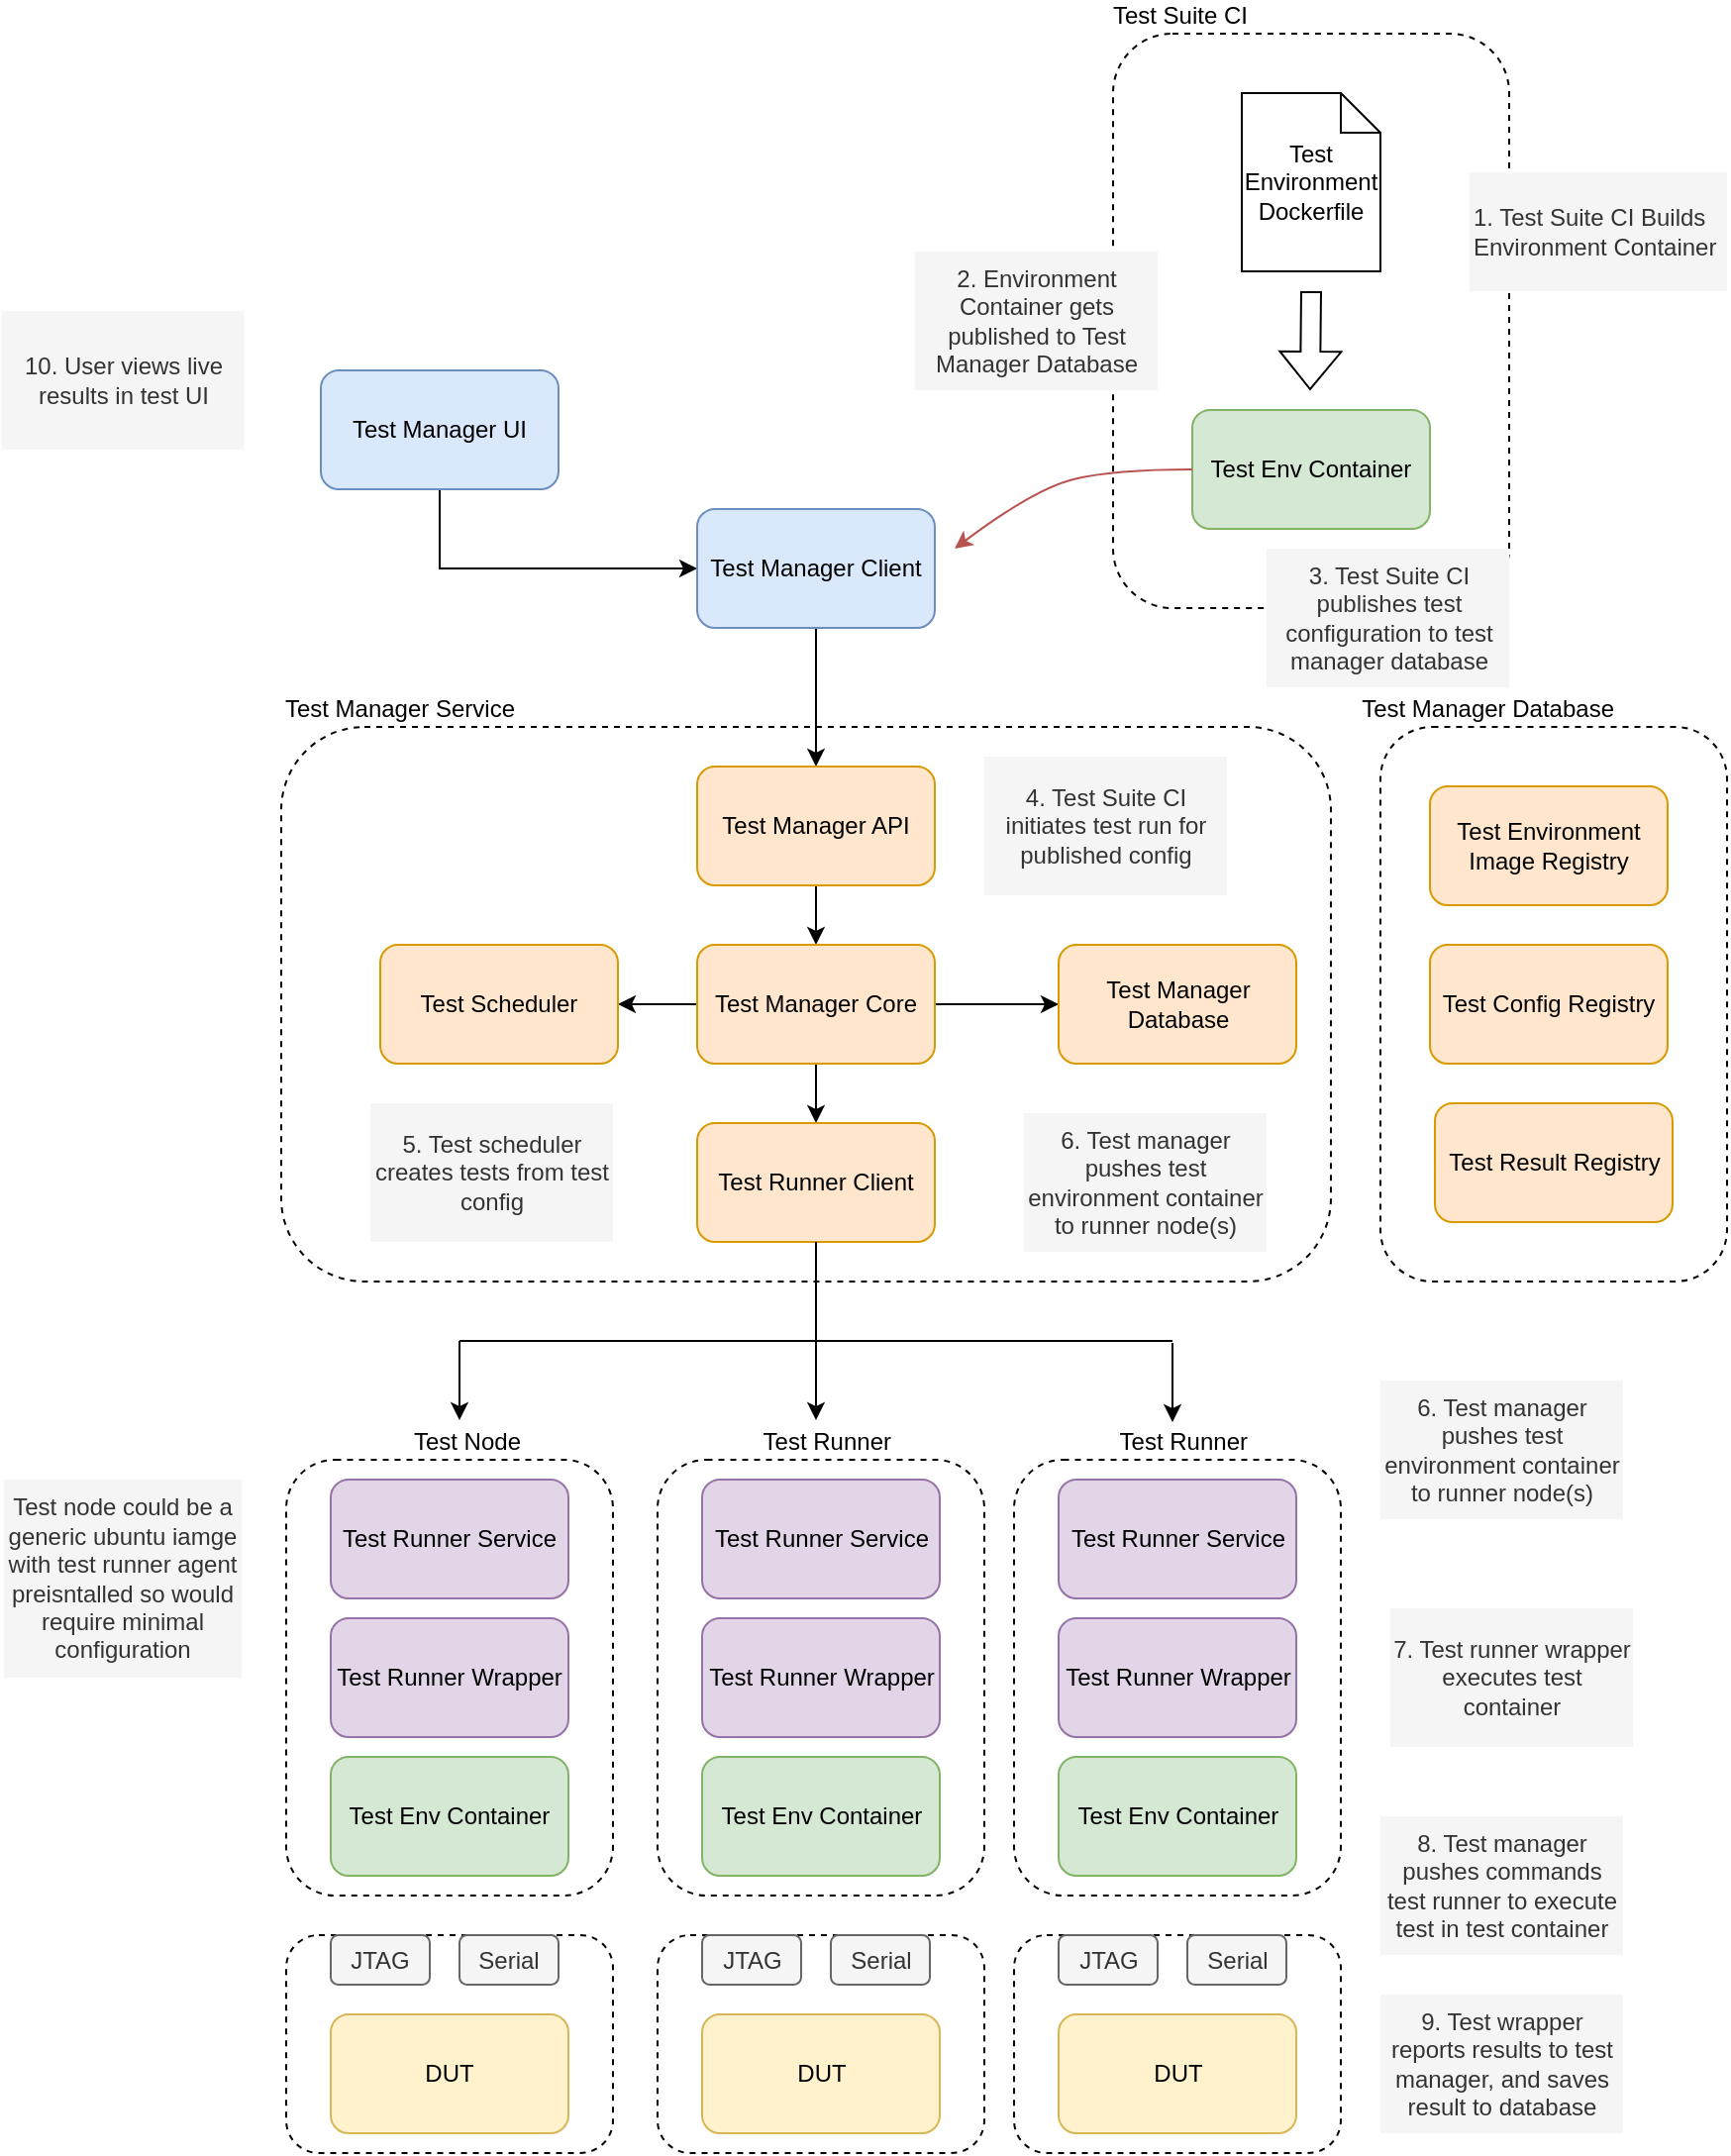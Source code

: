 <mxfile version="24.2.5" type="device">
  <diagram name="Page-1" id="O0Amy0HeCZU3TYw8ukFA">
    <mxGraphModel dx="1500" dy="887" grid="1" gridSize="10" guides="1" tooltips="1" connect="1" arrows="1" fold="1" page="1" pageScale="1" pageWidth="1100" pageHeight="850" math="0" shadow="0">
      <root>
        <mxCell id="0" />
        <mxCell id="1" parent="0" />
        <mxCell id="Oz0ZLTZB0RZmnJxeU0BO-5" value="Test Manager Service" style="rounded=1;whiteSpace=wrap;html=1;dashed=1;fillColor=none;align=right;labelPosition=left;verticalLabelPosition=top;verticalAlign=bottom;spacingRight=-120;" vertex="1" parent="1">
          <mxGeometry x="230" y="410" width="530" height="280" as="geometry" />
        </mxCell>
        <mxCell id="Oz0ZLTZB0RZmnJxeU0BO-14" style="edgeStyle=orthogonalEdgeStyle;rounded=0;orthogonalLoop=1;jettySize=auto;html=1;exitX=0.5;exitY=1;exitDx=0;exitDy=0;entryX=0;entryY=0.5;entryDx=0;entryDy=0;" edge="1" parent="1" source="Oz0ZLTZB0RZmnJxeU0BO-1" target="Oz0ZLTZB0RZmnJxeU0BO-2">
          <mxGeometry relative="1" as="geometry" />
        </mxCell>
        <mxCell id="Oz0ZLTZB0RZmnJxeU0BO-1" value="Test Manager UI" style="rounded=1;whiteSpace=wrap;html=1;fillColor=#dae8fc;strokeColor=#6c8ebf;" vertex="1" parent="1">
          <mxGeometry x="250" y="230" width="120" height="60" as="geometry" />
        </mxCell>
        <mxCell id="Oz0ZLTZB0RZmnJxeU0BO-13" style="edgeStyle=orthogonalEdgeStyle;rounded=0;orthogonalLoop=1;jettySize=auto;html=1;exitX=0.5;exitY=1;exitDx=0;exitDy=0;entryX=0.5;entryY=0;entryDx=0;entryDy=0;" edge="1" parent="1" source="Oz0ZLTZB0RZmnJxeU0BO-2" target="Oz0ZLTZB0RZmnJxeU0BO-3">
          <mxGeometry relative="1" as="geometry" />
        </mxCell>
        <mxCell id="Oz0ZLTZB0RZmnJxeU0BO-2" value="Test Manager Client" style="rounded=1;whiteSpace=wrap;html=1;fillColor=#dae8fc;strokeColor=#6c8ebf;" vertex="1" parent="1">
          <mxGeometry x="440" y="300" width="120" height="60" as="geometry" />
        </mxCell>
        <mxCell id="Oz0ZLTZB0RZmnJxeU0BO-12" style="edgeStyle=orthogonalEdgeStyle;rounded=0;orthogonalLoop=1;jettySize=auto;html=1;exitX=0.5;exitY=1;exitDx=0;exitDy=0;entryX=0.5;entryY=0;entryDx=0;entryDy=0;" edge="1" parent="1" source="Oz0ZLTZB0RZmnJxeU0BO-3" target="Oz0ZLTZB0RZmnJxeU0BO-4">
          <mxGeometry relative="1" as="geometry" />
        </mxCell>
        <mxCell id="Oz0ZLTZB0RZmnJxeU0BO-3" value="Test Manager API" style="rounded=1;whiteSpace=wrap;html=1;fillColor=#ffe6cc;strokeColor=#d79b00;" vertex="1" parent="1">
          <mxGeometry x="440" y="430" width="120" height="60" as="geometry" />
        </mxCell>
        <mxCell id="Oz0ZLTZB0RZmnJxeU0BO-9" style="edgeStyle=orthogonalEdgeStyle;rounded=0;orthogonalLoop=1;jettySize=auto;html=1;" edge="1" parent="1" source="Oz0ZLTZB0RZmnJxeU0BO-4" target="Oz0ZLTZB0RZmnJxeU0BO-8">
          <mxGeometry relative="1" as="geometry" />
        </mxCell>
        <mxCell id="Oz0ZLTZB0RZmnJxeU0BO-10" style="edgeStyle=orthogonalEdgeStyle;rounded=0;orthogonalLoop=1;jettySize=auto;html=1;entryX=0;entryY=0.5;entryDx=0;entryDy=0;" edge="1" parent="1" source="Oz0ZLTZB0RZmnJxeU0BO-4" target="Oz0ZLTZB0RZmnJxeU0BO-6">
          <mxGeometry relative="1" as="geometry" />
        </mxCell>
        <mxCell id="Oz0ZLTZB0RZmnJxeU0BO-11" style="edgeStyle=orthogonalEdgeStyle;rounded=0;orthogonalLoop=1;jettySize=auto;html=1;entryX=1;entryY=0.5;entryDx=0;entryDy=0;" edge="1" parent="1" source="Oz0ZLTZB0RZmnJxeU0BO-4" target="Oz0ZLTZB0RZmnJxeU0BO-7">
          <mxGeometry relative="1" as="geometry" />
        </mxCell>
        <mxCell id="Oz0ZLTZB0RZmnJxeU0BO-4" value="Test Manager Core" style="rounded=1;whiteSpace=wrap;html=1;fillColor=#ffe6cc;strokeColor=#d79b00;" vertex="1" parent="1">
          <mxGeometry x="440" y="520" width="120" height="60" as="geometry" />
        </mxCell>
        <mxCell id="Oz0ZLTZB0RZmnJxeU0BO-6" value="Test Manager Database" style="rounded=1;whiteSpace=wrap;html=1;fillColor=#ffe6cc;strokeColor=#d79b00;" vertex="1" parent="1">
          <mxGeometry x="622.5" y="520" width="120" height="60" as="geometry" />
        </mxCell>
        <mxCell id="Oz0ZLTZB0RZmnJxeU0BO-7" value="Test Scheduler" style="rounded=1;whiteSpace=wrap;html=1;fillColor=#ffe6cc;strokeColor=#d79b00;" vertex="1" parent="1">
          <mxGeometry x="280" y="520" width="120" height="60" as="geometry" />
        </mxCell>
        <mxCell id="Oz0ZLTZB0RZmnJxeU0BO-8" value="Test Runner Client" style="rounded=1;whiteSpace=wrap;html=1;fillColor=#ffe6cc;strokeColor=#d79b00;" vertex="1" parent="1">
          <mxGeometry x="440" y="610" width="120" height="60" as="geometry" />
        </mxCell>
        <mxCell id="Oz0ZLTZB0RZmnJxeU0BO-15" value="Test Node" style="rounded=1;whiteSpace=wrap;html=1;dashed=1;fillColor=none;align=right;labelPosition=left;verticalLabelPosition=top;verticalAlign=bottom;spacingRight=-120;" vertex="1" parent="1">
          <mxGeometry x="232.5" y="780" width="165" height="220" as="geometry" />
        </mxCell>
        <mxCell id="Oz0ZLTZB0RZmnJxeU0BO-16" value="Test Runner Service" style="rounded=1;whiteSpace=wrap;html=1;fillColor=#e1d5e7;strokeColor=#9673a6;" vertex="1" parent="1">
          <mxGeometry x="255" y="790" width="120" height="60" as="geometry" />
        </mxCell>
        <mxCell id="Oz0ZLTZB0RZmnJxeU0BO-17" value="Test Runner Wrapper" style="rounded=1;whiteSpace=wrap;html=1;fillColor=#e1d5e7;strokeColor=#9673a6;" vertex="1" parent="1">
          <mxGeometry x="255" y="860" width="120" height="60" as="geometry" />
        </mxCell>
        <mxCell id="Oz0ZLTZB0RZmnJxeU0BO-18" value="Test Env Container" style="rounded=1;whiteSpace=wrap;html=1;fillColor=#d5e8d4;strokeColor=#82b366;" vertex="1" parent="1">
          <mxGeometry x="255" y="930" width="120" height="60" as="geometry" />
        </mxCell>
        <mxCell id="Oz0ZLTZB0RZmnJxeU0BO-21" value="Test Runner" style="rounded=1;whiteSpace=wrap;html=1;dashed=1;fillColor=none;align=right;labelPosition=left;verticalLabelPosition=top;verticalAlign=bottom;spacingRight=-120;" vertex="1" parent="1">
          <mxGeometry x="420" y="780" width="165" height="220" as="geometry" />
        </mxCell>
        <mxCell id="Oz0ZLTZB0RZmnJxeU0BO-22" value="Test Runner Service" style="rounded=1;whiteSpace=wrap;html=1;fillColor=#e1d5e7;strokeColor=#9673a6;" vertex="1" parent="1">
          <mxGeometry x="442.5" y="790" width="120" height="60" as="geometry" />
        </mxCell>
        <mxCell id="Oz0ZLTZB0RZmnJxeU0BO-23" value="Test Runner Wrapper" style="rounded=1;whiteSpace=wrap;html=1;fillColor=#e1d5e7;strokeColor=#9673a6;" vertex="1" parent="1">
          <mxGeometry x="442.5" y="860" width="120" height="60" as="geometry" />
        </mxCell>
        <mxCell id="Oz0ZLTZB0RZmnJxeU0BO-24" value="Test Env Container" style="rounded=1;whiteSpace=wrap;html=1;fillColor=#d5e8d4;strokeColor=#82b366;" vertex="1" parent="1">
          <mxGeometry x="442.5" y="930" width="120" height="60" as="geometry" />
        </mxCell>
        <mxCell id="Oz0ZLTZB0RZmnJxeU0BO-26" value="Test Runner" style="rounded=1;whiteSpace=wrap;html=1;dashed=1;fillColor=none;align=right;labelPosition=left;verticalLabelPosition=top;verticalAlign=bottom;spacingRight=-120;" vertex="1" parent="1">
          <mxGeometry x="600" y="780" width="165" height="220" as="geometry" />
        </mxCell>
        <mxCell id="Oz0ZLTZB0RZmnJxeU0BO-27" value="Test Runner Service" style="rounded=1;whiteSpace=wrap;html=1;fillColor=#e1d5e7;strokeColor=#9673a6;" vertex="1" parent="1">
          <mxGeometry x="622.5" y="790" width="120" height="60" as="geometry" />
        </mxCell>
        <mxCell id="Oz0ZLTZB0RZmnJxeU0BO-28" value="Test Runner Wrapper" style="rounded=1;whiteSpace=wrap;html=1;fillColor=#e1d5e7;strokeColor=#9673a6;" vertex="1" parent="1">
          <mxGeometry x="622.5" y="860" width="120" height="60" as="geometry" />
        </mxCell>
        <mxCell id="Oz0ZLTZB0RZmnJxeU0BO-29" value="Test Env Container" style="rounded=1;whiteSpace=wrap;html=1;fillColor=#d5e8d4;strokeColor=#82b366;" vertex="1" parent="1">
          <mxGeometry x="622.5" y="930" width="120" height="60" as="geometry" />
        </mxCell>
        <mxCell id="Oz0ZLTZB0RZmnJxeU0BO-35" value="" style="endArrow=none;html=1;rounded=0;entryX=0.5;entryY=1;entryDx=0;entryDy=0;" edge="1" parent="1" target="Oz0ZLTZB0RZmnJxeU0BO-8">
          <mxGeometry width="50" height="50" relative="1" as="geometry">
            <mxPoint x="500" y="720" as="sourcePoint" />
            <mxPoint x="540" y="700" as="targetPoint" />
          </mxGeometry>
        </mxCell>
        <mxCell id="Oz0ZLTZB0RZmnJxeU0BO-36" value="" style="endArrow=none;html=1;rounded=0;" edge="1" parent="1">
          <mxGeometry width="50" height="50" relative="1" as="geometry">
            <mxPoint x="500" y="720" as="sourcePoint" />
            <mxPoint x="680" y="720" as="targetPoint" />
          </mxGeometry>
        </mxCell>
        <mxCell id="Oz0ZLTZB0RZmnJxeU0BO-37" value="" style="endArrow=none;html=1;rounded=0;" edge="1" parent="1">
          <mxGeometry width="50" height="50" relative="1" as="geometry">
            <mxPoint x="500" y="720" as="sourcePoint" />
            <mxPoint x="320" y="720" as="targetPoint" />
          </mxGeometry>
        </mxCell>
        <mxCell id="Oz0ZLTZB0RZmnJxeU0BO-38" value="" style="endArrow=classic;html=1;rounded=0;" edge="1" parent="1">
          <mxGeometry width="50" height="50" relative="1" as="geometry">
            <mxPoint x="320" y="720" as="sourcePoint" />
            <mxPoint x="320" y="760" as="targetPoint" />
          </mxGeometry>
        </mxCell>
        <mxCell id="Oz0ZLTZB0RZmnJxeU0BO-39" value="" style="endArrow=classic;html=1;rounded=0;" edge="1" parent="1">
          <mxGeometry width="50" height="50" relative="1" as="geometry">
            <mxPoint x="500" y="720" as="sourcePoint" />
            <mxPoint x="500" y="760" as="targetPoint" />
          </mxGeometry>
        </mxCell>
        <mxCell id="Oz0ZLTZB0RZmnJxeU0BO-40" value="" style="endArrow=classic;html=1;rounded=0;" edge="1" parent="1">
          <mxGeometry width="50" height="50" relative="1" as="geometry">
            <mxPoint x="680" y="721" as="sourcePoint" />
            <mxPoint x="680" y="761" as="targetPoint" />
          </mxGeometry>
        </mxCell>
        <mxCell id="Oz0ZLTZB0RZmnJxeU0BO-41" value="Test Suite CI&amp;nbsp; &amp;nbsp; &amp;nbsp; &amp;nbsp; &amp;nbsp; &amp;nbsp; &amp;nbsp; &amp;nbsp;" style="rounded=1;whiteSpace=wrap;html=1;dashed=1;fillColor=none;align=right;labelPosition=left;verticalLabelPosition=top;verticalAlign=bottom;spacingRight=-120;" vertex="1" parent="1">
          <mxGeometry x="650" y="60" width="200" height="290" as="geometry" />
        </mxCell>
        <mxCell id="Oz0ZLTZB0RZmnJxeU0BO-43" value="Test Environment Dockerfile" style="shape=note;size=20;whiteSpace=wrap;html=1;" vertex="1" parent="1">
          <mxGeometry x="715" y="90" width="70" height="90" as="geometry" />
        </mxCell>
        <mxCell id="Oz0ZLTZB0RZmnJxeU0BO-45" value="Test Env Container" style="rounded=1;whiteSpace=wrap;html=1;fillColor=#d5e8d4;strokeColor=#82b366;" vertex="1" parent="1">
          <mxGeometry x="690" y="250" width="120" height="60" as="geometry" />
        </mxCell>
        <mxCell id="Oz0ZLTZB0RZmnJxeU0BO-46" value="" style="shape=flexArrow;endArrow=classic;html=1;rounded=0;" edge="1" parent="1">
          <mxGeometry width="50" height="50" relative="1" as="geometry">
            <mxPoint x="750" y="190" as="sourcePoint" />
            <mxPoint x="749.5" y="240" as="targetPoint" />
          </mxGeometry>
        </mxCell>
        <mxCell id="Oz0ZLTZB0RZmnJxeU0BO-47" value="" style="curved=1;endArrow=classic;html=1;rounded=0;exitX=0;exitY=0.5;exitDx=0;exitDy=0;fillColor=#f8cecc;strokeColor=#b85450;" edge="1" parent="1" source="Oz0ZLTZB0RZmnJxeU0BO-45">
          <mxGeometry width="50" height="50" relative="1" as="geometry">
            <mxPoint x="1030" y="260" as="sourcePoint" />
            <mxPoint x="570" y="320" as="targetPoint" />
            <Array as="points">
              <mxPoint x="650" y="280" />
              <mxPoint x="610" y="290" />
            </Array>
          </mxGeometry>
        </mxCell>
        <mxCell id="Oz0ZLTZB0RZmnJxeU0BO-50" value="1. Test Suite CI Builds Environment Container" style="text;html=1;align=left;verticalAlign=middle;whiteSpace=wrap;rounded=0;fillColor=#f5f5f5;strokeColor=none;fontColor=#333333;fontStyle=0" vertex="1" parent="1">
          <mxGeometry x="830" y="130" width="130" height="60" as="geometry" />
        </mxCell>
        <mxCell id="Oz0ZLTZB0RZmnJxeU0BO-52" value="2. Environment Container gets published to Test Manager Database" style="text;html=1;align=center;verticalAlign=middle;whiteSpace=wrap;rounded=0;fillColor=#f5f5f5;strokeColor=none;fontColor=#333333;" vertex="1" parent="1">
          <mxGeometry x="550" y="170" width="122.5" height="70" as="geometry" />
        </mxCell>
        <mxCell id="Oz0ZLTZB0RZmnJxeU0BO-53" value="3. Test Suite CI publishes test configuration to test manager database" style="text;html=1;align=center;verticalAlign=middle;whiteSpace=wrap;rounded=0;fillColor=#f5f5f5;strokeColor=none;fontColor=#333333;" vertex="1" parent="1">
          <mxGeometry x="727.5" y="320" width="122.5" height="70" as="geometry" />
        </mxCell>
        <mxCell id="Oz0ZLTZB0RZmnJxeU0BO-55" value="4. Test Suite CI initiates test run for published config" style="text;html=1;align=center;verticalAlign=middle;whiteSpace=wrap;rounded=0;fillColor=#f5f5f5;strokeColor=none;fontColor=#333333;" vertex="1" parent="1">
          <mxGeometry x="585" y="425" width="122.5" height="70" as="geometry" />
        </mxCell>
        <mxCell id="Oz0ZLTZB0RZmnJxeU0BO-56" value="5. Test scheduler creates tests from test config" style="text;html=1;align=center;verticalAlign=middle;whiteSpace=wrap;rounded=0;fillColor=#f5f5f5;strokeColor=none;fontColor=#333333;" vertex="1" parent="1">
          <mxGeometry x="275" y="600" width="122.5" height="70" as="geometry" />
        </mxCell>
        <mxCell id="Oz0ZLTZB0RZmnJxeU0BO-57" value="6. Test manager pushes test environment container to runner node(s)" style="text;html=1;align=center;verticalAlign=middle;whiteSpace=wrap;rounded=0;fillColor=#f5f5f5;strokeColor=none;fontColor=#333333;" vertex="1" parent="1">
          <mxGeometry x="605" y="605" width="122.5" height="70" as="geometry" />
        </mxCell>
        <mxCell id="Oz0ZLTZB0RZmnJxeU0BO-59" value="Test Manager Database" style="rounded=1;whiteSpace=wrap;html=1;dashed=1;fillColor=none;align=right;labelPosition=left;verticalLabelPosition=top;verticalAlign=bottom;spacingRight=-120;" vertex="1" parent="1">
          <mxGeometry x="785" y="410" width="175" height="280" as="geometry" />
        </mxCell>
        <mxCell id="Oz0ZLTZB0RZmnJxeU0BO-60" value="Test Environment Image Registry" style="rounded=1;whiteSpace=wrap;html=1;fillColor=#ffe6cc;strokeColor=#d79b00;" vertex="1" parent="1">
          <mxGeometry x="810" y="440" width="120" height="60" as="geometry" />
        </mxCell>
        <mxCell id="Oz0ZLTZB0RZmnJxeU0BO-61" value="Test Config Registry" style="rounded=1;whiteSpace=wrap;html=1;fillColor=#ffe6cc;strokeColor=#d79b00;" vertex="1" parent="1">
          <mxGeometry x="810" y="520" width="120" height="60" as="geometry" />
        </mxCell>
        <mxCell id="Oz0ZLTZB0RZmnJxeU0BO-63" value="Test Result Registry" style="rounded=1;whiteSpace=wrap;html=1;fillColor=#ffe6cc;strokeColor=#d79b00;" vertex="1" parent="1">
          <mxGeometry x="812.5" y="600" width="120" height="60" as="geometry" />
        </mxCell>
        <mxCell id="Oz0ZLTZB0RZmnJxeU0BO-67" value="6. Test manager pushes test environment container to runner node(s)" style="text;html=1;align=center;verticalAlign=middle;whiteSpace=wrap;rounded=0;fillColor=#f5f5f5;strokeColor=none;fontColor=#333333;" vertex="1" parent="1">
          <mxGeometry x="785" y="740" width="122.5" height="70" as="geometry" />
        </mxCell>
        <mxCell id="Oz0ZLTZB0RZmnJxeU0BO-68" value="7. Test runner wrapper executes test container" style="text;html=1;align=center;verticalAlign=middle;whiteSpace=wrap;rounded=0;fillColor=#f5f5f5;strokeColor=none;fontColor=#333333;" vertex="1" parent="1">
          <mxGeometry x="790" y="855" width="122.5" height="70" as="geometry" />
        </mxCell>
        <mxCell id="Oz0ZLTZB0RZmnJxeU0BO-69" value="8. Test manager pushes commands test runner to execute test in test container" style="text;html=1;align=center;verticalAlign=middle;whiteSpace=wrap;rounded=0;fillColor=#f5f5f5;strokeColor=none;fontColor=#333333;" vertex="1" parent="1">
          <mxGeometry x="785" y="960" width="122.5" height="70" as="geometry" />
        </mxCell>
        <mxCell id="Oz0ZLTZB0RZmnJxeU0BO-71" value="9. Test wrapper reports results to test manager, and saves result to database" style="text;html=1;align=center;verticalAlign=middle;whiteSpace=wrap;rounded=0;fillColor=#f5f5f5;strokeColor=none;fontColor=#333333;" vertex="1" parent="1">
          <mxGeometry x="785" y="1050" width="122.5" height="70" as="geometry" />
        </mxCell>
        <mxCell id="Oz0ZLTZB0RZmnJxeU0BO-72" value="Test node could be a generic ubuntu iamge with test runner agent preisntalled so would require minimal configuration" style="text;html=1;align=center;verticalAlign=middle;whiteSpace=wrap;rounded=0;fillColor=#f5f5f5;strokeColor=none;fontColor=#333333;" vertex="1" parent="1">
          <mxGeometry x="90" y="790" width="120" height="100" as="geometry" />
        </mxCell>
        <mxCell id="Oz0ZLTZB0RZmnJxeU0BO-73" value="" style="rounded=1;whiteSpace=wrap;html=1;dashed=1;fillColor=none;align=right;labelPosition=left;verticalLabelPosition=top;verticalAlign=bottom;spacingRight=-120;" vertex="1" parent="1">
          <mxGeometry x="232.5" y="1020" width="165" height="110" as="geometry" />
        </mxCell>
        <mxCell id="Oz0ZLTZB0RZmnJxeU0BO-74" value="JTAG" style="rounded=1;whiteSpace=wrap;html=1;fillColor=#f5f5f5;fontColor=#333333;strokeColor=#666666;" vertex="1" parent="1">
          <mxGeometry x="255" y="1020" width="50" height="25" as="geometry" />
        </mxCell>
        <mxCell id="Oz0ZLTZB0RZmnJxeU0BO-76" value="Serial" style="rounded=1;whiteSpace=wrap;html=1;fillColor=#f5f5f5;fontColor=#333333;strokeColor=#666666;" vertex="1" parent="1">
          <mxGeometry x="320" y="1020" width="50" height="25" as="geometry" />
        </mxCell>
        <mxCell id="Oz0ZLTZB0RZmnJxeU0BO-78" value="DUT" style="rounded=1;whiteSpace=wrap;html=1;fillColor=#fff2cc;strokeColor=#d6b656;" vertex="1" parent="1">
          <mxGeometry x="255" y="1060" width="120" height="60" as="geometry" />
        </mxCell>
        <mxCell id="Oz0ZLTZB0RZmnJxeU0BO-80" value="" style="rounded=1;whiteSpace=wrap;html=1;dashed=1;fillColor=none;align=right;labelPosition=left;verticalLabelPosition=top;verticalAlign=bottom;spacingRight=-120;" vertex="1" parent="1">
          <mxGeometry x="420" y="1020" width="165" height="110" as="geometry" />
        </mxCell>
        <mxCell id="Oz0ZLTZB0RZmnJxeU0BO-81" value="JTAG" style="rounded=1;whiteSpace=wrap;html=1;fillColor=#f5f5f5;fontColor=#333333;strokeColor=#666666;" vertex="1" parent="1">
          <mxGeometry x="442.5" y="1020" width="50" height="25" as="geometry" />
        </mxCell>
        <mxCell id="Oz0ZLTZB0RZmnJxeU0BO-82" value="Serial" style="rounded=1;whiteSpace=wrap;html=1;fillColor=#f5f5f5;fontColor=#333333;strokeColor=#666666;" vertex="1" parent="1">
          <mxGeometry x="507.5" y="1020" width="50" height="25" as="geometry" />
        </mxCell>
        <mxCell id="Oz0ZLTZB0RZmnJxeU0BO-83" value="DUT" style="rounded=1;whiteSpace=wrap;html=1;fillColor=#fff2cc;strokeColor=#d6b656;" vertex="1" parent="1">
          <mxGeometry x="442.5" y="1060" width="120" height="60" as="geometry" />
        </mxCell>
        <mxCell id="Oz0ZLTZB0RZmnJxeU0BO-84" value="" style="rounded=1;whiteSpace=wrap;html=1;dashed=1;fillColor=none;align=right;labelPosition=left;verticalLabelPosition=top;verticalAlign=bottom;spacingRight=-120;" vertex="1" parent="1">
          <mxGeometry x="600" y="1020" width="165" height="110" as="geometry" />
        </mxCell>
        <mxCell id="Oz0ZLTZB0RZmnJxeU0BO-85" value="JTAG" style="rounded=1;whiteSpace=wrap;html=1;fillColor=#f5f5f5;fontColor=#333333;strokeColor=#666666;" vertex="1" parent="1">
          <mxGeometry x="622.5" y="1020" width="50" height="25" as="geometry" />
        </mxCell>
        <mxCell id="Oz0ZLTZB0RZmnJxeU0BO-86" value="Serial" style="rounded=1;whiteSpace=wrap;html=1;fillColor=#f5f5f5;fontColor=#333333;strokeColor=#666666;" vertex="1" parent="1">
          <mxGeometry x="687.5" y="1020" width="50" height="25" as="geometry" />
        </mxCell>
        <mxCell id="Oz0ZLTZB0RZmnJxeU0BO-87" value="DUT" style="rounded=1;whiteSpace=wrap;html=1;fillColor=#fff2cc;strokeColor=#d6b656;" vertex="1" parent="1">
          <mxGeometry x="622.5" y="1060" width="120" height="60" as="geometry" />
        </mxCell>
        <mxCell id="Oz0ZLTZB0RZmnJxeU0BO-89" value="10. User views live results in test UI" style="text;html=1;align=center;verticalAlign=middle;whiteSpace=wrap;rounded=0;fillColor=#f5f5f5;strokeColor=none;fontColor=#333333;" vertex="1" parent="1">
          <mxGeometry x="88.75" y="200" width="122.5" height="70" as="geometry" />
        </mxCell>
      </root>
    </mxGraphModel>
  </diagram>
</mxfile>
